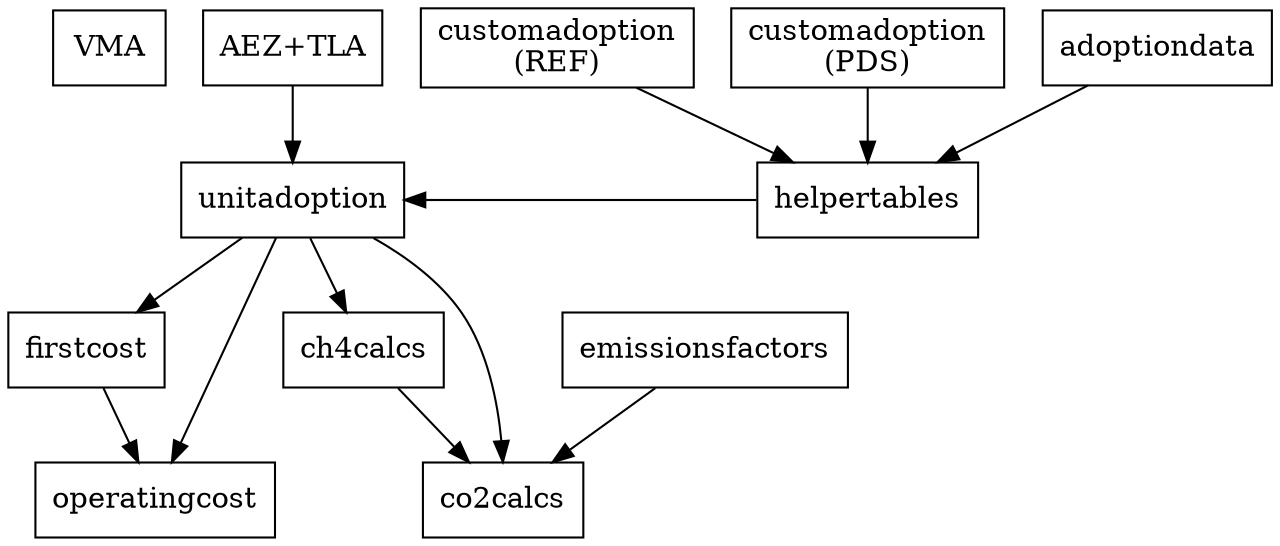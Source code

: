 strict digraph {
    VMA [shape=box,id=vma];
    AEZTLA [shape=box,id=ae,label="AEZ+TLA"];
    customadoption_ref [shape=box,id=caref,label="customadoption\n(REF)"];
    customadoption_pds [shape=box,id=capds,label="customadoption\n(PDS)"];
    adoptiondata [shape=box,id=ad];
    helpertables [shape=box,id=ht];
    unitadoption [shape=box,id=ua];
    firstcost [shape=box,id=fc];
    operatingcost [shape=box,id=oc];
    emissionsfactors [shape=box,id=ef];
    ch4calcs [shape=box,id=c4];
    co2calcs [shape=box,id=c2];

    {rank=same; helpertables; unitadoption;}
    {rank=same; firstcost; ch4calcs; emissionsfactors;}
    {rank=same; operatingcost; co2calcs;}

    adoptiondata -> helpertables [tooltip="adoption",id="ad_to_ht"];
    customadoption_ref -> helpertables [tooltip="adoption",id="caref_to_ht"];
    customadoption_pds -> helpertables [tooltip="adoption",id="capds_to_ht"];
    AEZTLA -> unitadoption [tooltip="TLA",id="ae_to_ua"];
    helpertables -> unitadoption [tooltip="funits",id="ht_to_ua",constraint=false];
    unitadoption -> firstcost [tooltip="iunits",id="ua_to_fc"];
    unitadoption -> operatingcost [tooltip="funits, iunits",id="ua_to_oc"];
    firstcost -> operatingcost [tooltip="first cost, install cost",id="fc_to_oc"];

    emissionsfactors -> co2calcs [tooltip="CO2 per KWh",id="ef_to_c2"];
    unitadoption -> ch4calcs [tooltip="funits",id="ua_to_c4"];
    ch4calcs -> co2calcs [tooltip="CH4 PPB",id="c4_to_c2"];
    unitadoption -> co2calcs [tooltip="emissions, funits, iunits",id="ua_to_c2"];
}
